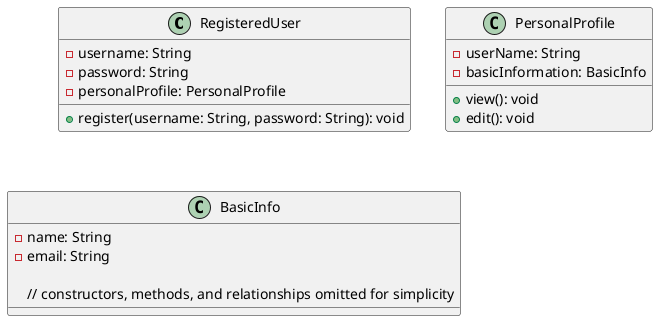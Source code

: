 @startuml
class RegisteredUser {
  - username: String
  - password: String
  - personalProfile: PersonalProfile

  + register(username: String, password: String): void
}

class PersonalProfile {
  - userName: String
  - basicInformation: BasicInfo

  + view(): void
  + edit(): void
}

class BasicInfo {
  - name: String
  - email: String

  // constructors, methods, and relationships omitted for simplicity
}
@enduml